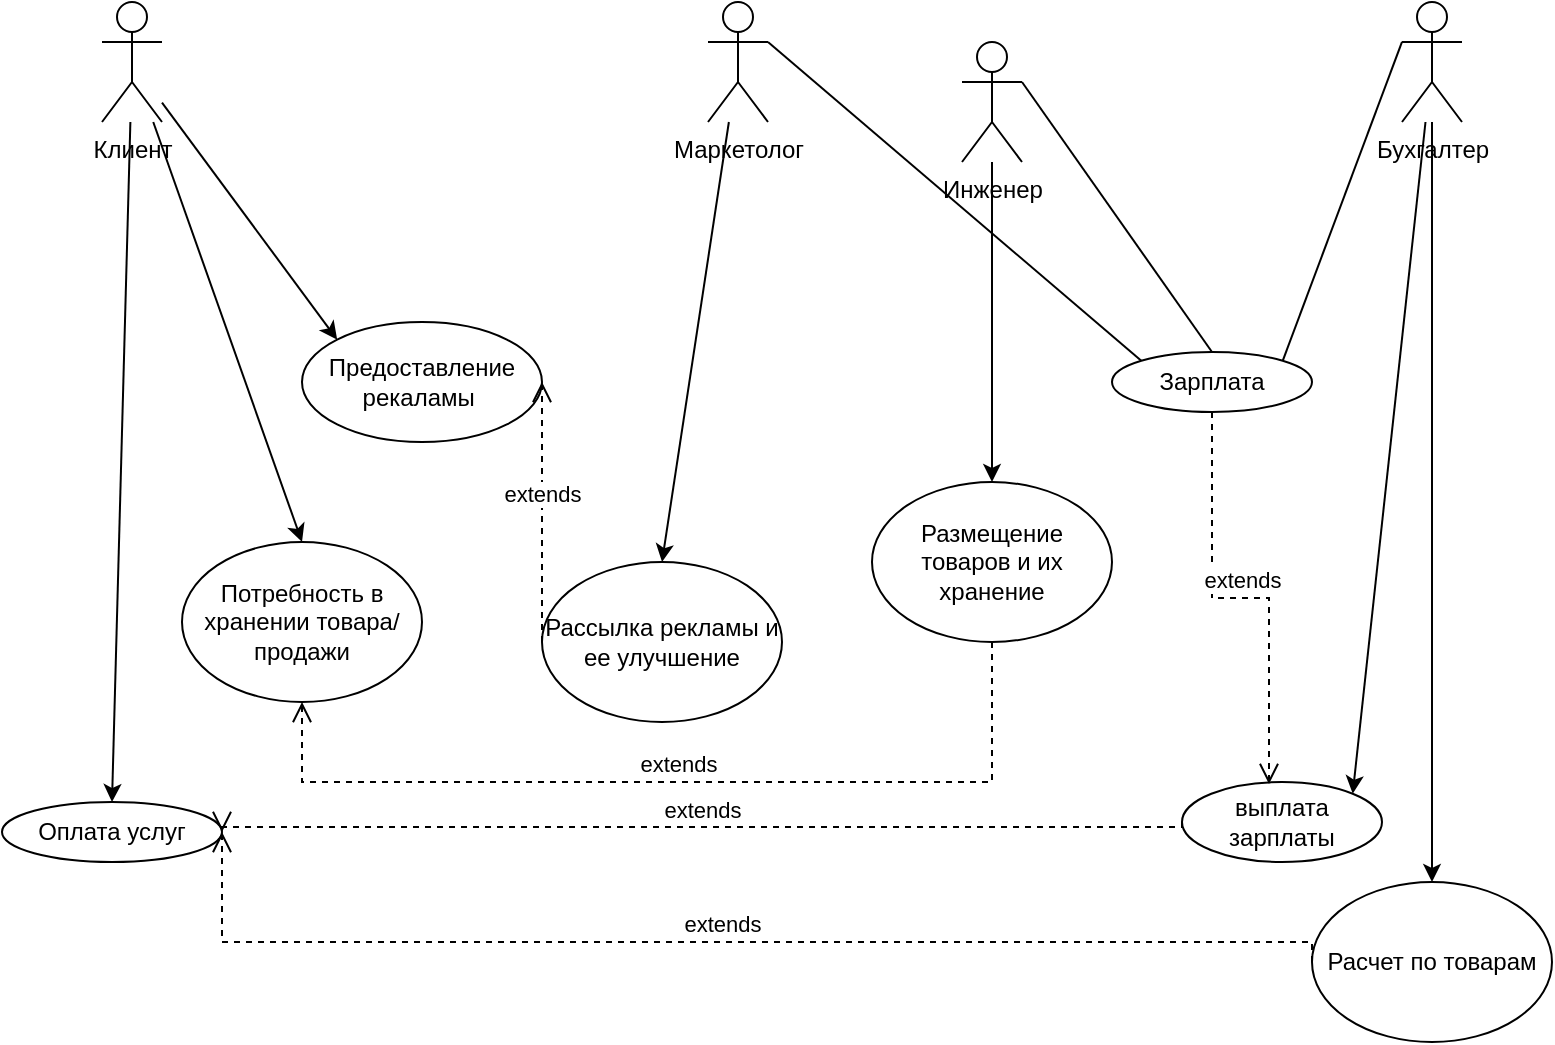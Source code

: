 <mxfile version="20.8.20" type="github">
  <diagram name="Страница 1" id="12IpHf0sFVai40G35q9B">
    <mxGraphModel dx="1404" dy="909" grid="1" gridSize="10" guides="1" tooltips="1" connect="1" arrows="1" fold="1" page="1" pageScale="1" pageWidth="827" pageHeight="1169" math="0" shadow="0">
      <root>
        <mxCell id="0" />
        <mxCell id="1" parent="0" />
        <mxCell id="fxyE95zHCGZzTo6bt5Q0-2" value="Клиент" style="shape=umlActor;verticalLabelPosition=bottom;verticalAlign=top;html=1;outlineConnect=0;" vertex="1" parent="1">
          <mxGeometry x="80" y="50" width="30" height="60" as="geometry" />
        </mxCell>
        <mxCell id="fxyE95zHCGZzTo6bt5Q0-3" value="Потребность в хранении товара/продажи" style="ellipse;whiteSpace=wrap;html=1;" vertex="1" parent="1">
          <mxGeometry x="120" y="320" width="120" height="80" as="geometry" />
        </mxCell>
        <mxCell id="fxyE95zHCGZzTo6bt5Q0-4" value="" style="endArrow=classic;html=1;rounded=0;entryX=0.5;entryY=0;entryDx=0;entryDy=0;" edge="1" parent="1" source="fxyE95zHCGZzTo6bt5Q0-2" target="fxyE95zHCGZzTo6bt5Q0-3">
          <mxGeometry width="50" height="50" relative="1" as="geometry">
            <mxPoint x="370" y="430" as="sourcePoint" />
            <mxPoint x="420" y="380" as="targetPoint" />
          </mxGeometry>
        </mxCell>
        <mxCell id="fxyE95zHCGZzTo6bt5Q0-5" value="Инженер&lt;br&gt;" style="shape=umlActor;verticalLabelPosition=bottom;verticalAlign=top;html=1;outlineConnect=0;" vertex="1" parent="1">
          <mxGeometry x="510" y="70" width="30" height="60" as="geometry" />
        </mxCell>
        <mxCell id="fxyE95zHCGZzTo6bt5Q0-6" value="Маркетолог" style="shape=umlActor;verticalLabelPosition=bottom;verticalAlign=top;html=1;outlineConnect=0;" vertex="1" parent="1">
          <mxGeometry x="383" y="50" width="30" height="60" as="geometry" />
        </mxCell>
        <mxCell id="fxyE95zHCGZzTo6bt5Q0-7" value="Бухгалтер" style="shape=umlActor;verticalLabelPosition=bottom;verticalAlign=top;html=1;outlineConnect=0;" vertex="1" parent="1">
          <mxGeometry x="730" y="50" width="30" height="60" as="geometry" />
        </mxCell>
        <mxCell id="fxyE95zHCGZzTo6bt5Q0-8" value="Оплата услуг&lt;br&gt;" style="ellipse;whiteSpace=wrap;html=1;" vertex="1" parent="1">
          <mxGeometry x="30" y="450" width="110" height="30" as="geometry" />
        </mxCell>
        <mxCell id="fxyE95zHCGZzTo6bt5Q0-9" value="" style="endArrow=classic;html=1;rounded=0;entryX=0.5;entryY=0;entryDx=0;entryDy=0;" edge="1" parent="1" source="fxyE95zHCGZzTo6bt5Q0-2" target="fxyE95zHCGZzTo6bt5Q0-8">
          <mxGeometry width="50" height="50" relative="1" as="geometry">
            <mxPoint x="420" y="480" as="sourcePoint" />
            <mxPoint x="470" y="430" as="targetPoint" />
          </mxGeometry>
        </mxCell>
        <mxCell id="fxyE95zHCGZzTo6bt5Q0-10" value="Расчет по товарам" style="ellipse;whiteSpace=wrap;html=1;" vertex="1" parent="1">
          <mxGeometry x="685" y="490" width="120" height="80" as="geometry" />
        </mxCell>
        <mxCell id="fxyE95zHCGZzTo6bt5Q0-11" value="extends" style="html=1;verticalAlign=bottom;endArrow=open;dashed=1;endSize=8;edgeStyle=elbowEdgeStyle;elbow=vertical;curved=0;rounded=0;exitX=0;exitY=0.5;exitDx=0;exitDy=0;entryX=1;entryY=0.5;entryDx=0;entryDy=0;" edge="1" parent="1" source="fxyE95zHCGZzTo6bt5Q0-10" target="fxyE95zHCGZzTo6bt5Q0-8">
          <mxGeometry relative="1" as="geometry">
            <mxPoint x="490" y="460" as="sourcePoint" />
            <mxPoint x="410" y="460" as="targetPoint" />
            <Array as="points">
              <mxPoint x="570" y="520" />
            </Array>
          </mxGeometry>
        </mxCell>
        <mxCell id="fxyE95zHCGZzTo6bt5Q0-12" value="" style="endArrow=classic;html=1;rounded=0;entryX=0.5;entryY=0;entryDx=0;entryDy=0;" edge="1" parent="1" source="fxyE95zHCGZzTo6bt5Q0-7" target="fxyE95zHCGZzTo6bt5Q0-10">
          <mxGeometry width="50" height="50" relative="1" as="geometry">
            <mxPoint x="570" y="100" as="sourcePoint" />
            <mxPoint x="470" y="430" as="targetPoint" />
          </mxGeometry>
        </mxCell>
        <mxCell id="fxyE95zHCGZzTo6bt5Q0-13" value="выплата зарплаты" style="ellipse;whiteSpace=wrap;html=1;" vertex="1" parent="1">
          <mxGeometry x="620" y="440" width="100" height="40" as="geometry" />
        </mxCell>
        <mxCell id="fxyE95zHCGZzTo6bt5Q0-14" value="" style="endArrow=classic;html=1;rounded=0;entryX=1;entryY=0;entryDx=0;entryDy=0;" edge="1" parent="1" source="fxyE95zHCGZzTo6bt5Q0-7" target="fxyE95zHCGZzTo6bt5Q0-13">
          <mxGeometry width="50" height="50" relative="1" as="geometry">
            <mxPoint x="420" y="470" as="sourcePoint" />
            <mxPoint x="470" y="420" as="targetPoint" />
          </mxGeometry>
        </mxCell>
        <mxCell id="fxyE95zHCGZzTo6bt5Q0-15" value="extends" style="html=1;verticalAlign=bottom;endArrow=open;dashed=1;endSize=8;edgeStyle=elbowEdgeStyle;elbow=vertical;curved=0;rounded=0;exitX=0;exitY=0.5;exitDx=0;exitDy=0;entryX=1;entryY=0.5;entryDx=0;entryDy=0;" edge="1" parent="1" source="fxyE95zHCGZzTo6bt5Q0-13" target="fxyE95zHCGZzTo6bt5Q0-8">
          <mxGeometry relative="1" as="geometry">
            <mxPoint x="550" y="475" as="sourcePoint" />
            <mxPoint x="170" y="463" as="targetPoint" />
          </mxGeometry>
        </mxCell>
        <mxCell id="fxyE95zHCGZzTo6bt5Q0-16" value="Предоставление&lt;br&gt;рекаламы&amp;nbsp;" style="ellipse;whiteSpace=wrap;html=1;" vertex="1" parent="1">
          <mxGeometry x="180" y="210" width="120" height="60" as="geometry" />
        </mxCell>
        <mxCell id="fxyE95zHCGZzTo6bt5Q0-17" value="" style="endArrow=classic;html=1;rounded=0;entryX=0;entryY=0;entryDx=0;entryDy=0;" edge="1" parent="1" source="fxyE95zHCGZzTo6bt5Q0-2" target="fxyE95zHCGZzTo6bt5Q0-16">
          <mxGeometry width="50" height="50" relative="1" as="geometry">
            <mxPoint x="170" y="210" as="sourcePoint" />
            <mxPoint x="220" y="160" as="targetPoint" />
          </mxGeometry>
        </mxCell>
        <mxCell id="fxyE95zHCGZzTo6bt5Q0-19" value="Рассылка рекламы и ее улучшение" style="ellipse;whiteSpace=wrap;html=1;" vertex="1" parent="1">
          <mxGeometry x="300" y="330" width="120" height="80" as="geometry" />
        </mxCell>
        <mxCell id="fxyE95zHCGZzTo6bt5Q0-21" value="" style="endArrow=classic;html=1;rounded=0;entryX=0.5;entryY=0;entryDx=0;entryDy=0;" edge="1" parent="1" source="fxyE95zHCGZzTo6bt5Q0-6" target="fxyE95zHCGZzTo6bt5Q0-19">
          <mxGeometry width="50" height="50" relative="1" as="geometry">
            <mxPoint x="360" y="220" as="sourcePoint" />
            <mxPoint x="410" y="170" as="targetPoint" />
          </mxGeometry>
        </mxCell>
        <mxCell id="fxyE95zHCGZzTo6bt5Q0-22" value="extends" style="html=1;verticalAlign=bottom;endArrow=open;dashed=1;endSize=8;edgeStyle=elbowEdgeStyle;elbow=vertical;curved=0;rounded=0;entryX=1;entryY=0.5;entryDx=0;entryDy=0;exitX=0;exitY=0.5;exitDx=0;exitDy=0;" edge="1" parent="1" source="fxyE95zHCGZzTo6bt5Q0-19" target="fxyE95zHCGZzTo6bt5Q0-16">
          <mxGeometry x="0.008" relative="1" as="geometry">
            <mxPoint x="370" y="180.18" as="sourcePoint" />
            <mxPoint x="290" y="180.18" as="targetPoint" />
            <mxPoint as="offset" />
          </mxGeometry>
        </mxCell>
        <mxCell id="fxyE95zHCGZzTo6bt5Q0-23" value="Размещение товаров и их хранение" style="ellipse;whiteSpace=wrap;html=1;" vertex="1" parent="1">
          <mxGeometry x="465" y="290" width="120" height="80" as="geometry" />
        </mxCell>
        <mxCell id="fxyE95zHCGZzTo6bt5Q0-24" value="" style="endArrow=classic;html=1;rounded=0;entryX=0.5;entryY=0;entryDx=0;entryDy=0;" edge="1" parent="1" source="fxyE95zHCGZzTo6bt5Q0-5" target="fxyE95zHCGZzTo6bt5Q0-23">
          <mxGeometry width="50" height="50" relative="1" as="geometry">
            <mxPoint x="540" y="260" as="sourcePoint" />
            <mxPoint x="590" y="210" as="targetPoint" />
          </mxGeometry>
        </mxCell>
        <mxCell id="fxyE95zHCGZzTo6bt5Q0-25" value="extends" style="html=1;verticalAlign=bottom;endArrow=open;dashed=1;endSize=8;edgeStyle=elbowEdgeStyle;elbow=vertical;curved=0;rounded=0;exitX=0.5;exitY=1;exitDx=0;exitDy=0;entryX=0.5;entryY=1;entryDx=0;entryDy=0;" edge="1" parent="1" source="fxyE95zHCGZzTo6bt5Q0-23" target="fxyE95zHCGZzTo6bt5Q0-3">
          <mxGeometry relative="1" as="geometry">
            <mxPoint x="635" y="420" as="sourcePoint" />
            <mxPoint x="140" y="421" as="targetPoint" />
            <Array as="points">
              <mxPoint x="350" y="440" />
            </Array>
          </mxGeometry>
        </mxCell>
        <mxCell id="fxyE95zHCGZzTo6bt5Q0-26" value="Зарплата" style="ellipse;whiteSpace=wrap;html=1;" vertex="1" parent="1">
          <mxGeometry x="585" y="225" width="100" height="30" as="geometry" />
        </mxCell>
        <mxCell id="fxyE95zHCGZzTo6bt5Q0-30" value="extends" style="html=1;verticalAlign=bottom;endArrow=open;dashed=1;endSize=8;edgeStyle=elbowEdgeStyle;elbow=vertical;curved=0;rounded=0;exitX=0.5;exitY=1;exitDx=0;exitDy=0;entryX=0.435;entryY=0.025;entryDx=0;entryDy=0;entryPerimeter=0;" edge="1" parent="1" source="fxyE95zHCGZzTo6bt5Q0-26" target="fxyE95zHCGZzTo6bt5Q0-13">
          <mxGeometry relative="1" as="geometry">
            <mxPoint x="645" y="474" as="sourcePoint" />
            <mxPoint x="150" y="475" as="targetPoint" />
          </mxGeometry>
        </mxCell>
        <mxCell id="fxyE95zHCGZzTo6bt5Q0-31" value="" style="endArrow=none;html=1;rounded=0;entryX=0;entryY=0;entryDx=0;entryDy=0;exitX=1;exitY=0.333;exitDx=0;exitDy=0;exitPerimeter=0;" edge="1" parent="1" source="fxyE95zHCGZzTo6bt5Q0-6" target="fxyE95zHCGZzTo6bt5Q0-26">
          <mxGeometry width="50" height="50" relative="1" as="geometry">
            <mxPoint x="430" y="240" as="sourcePoint" />
            <mxPoint x="480" y="190" as="targetPoint" />
          </mxGeometry>
        </mxCell>
        <mxCell id="fxyE95zHCGZzTo6bt5Q0-32" value="" style="endArrow=none;html=1;rounded=0;entryX=0.5;entryY=0;entryDx=0;entryDy=0;exitX=1;exitY=0.333;exitDx=0;exitDy=0;exitPerimeter=0;" edge="1" parent="1" source="fxyE95zHCGZzTo6bt5Q0-5" target="fxyE95zHCGZzTo6bt5Q0-26">
          <mxGeometry width="50" height="50" relative="1" as="geometry">
            <mxPoint x="570" y="190" as="sourcePoint" />
            <mxPoint x="620" y="140" as="targetPoint" />
          </mxGeometry>
        </mxCell>
        <mxCell id="fxyE95zHCGZzTo6bt5Q0-33" value="" style="endArrow=none;html=1;rounded=0;exitX=1;exitY=0;exitDx=0;exitDy=0;entryX=0;entryY=0.333;entryDx=0;entryDy=0;entryPerimeter=0;" edge="1" parent="1" source="fxyE95zHCGZzTo6bt5Q0-26" target="fxyE95zHCGZzTo6bt5Q0-7">
          <mxGeometry width="50" height="50" relative="1" as="geometry">
            <mxPoint x="660" y="220" as="sourcePoint" />
            <mxPoint x="710" y="170" as="targetPoint" />
          </mxGeometry>
        </mxCell>
      </root>
    </mxGraphModel>
  </diagram>
</mxfile>
